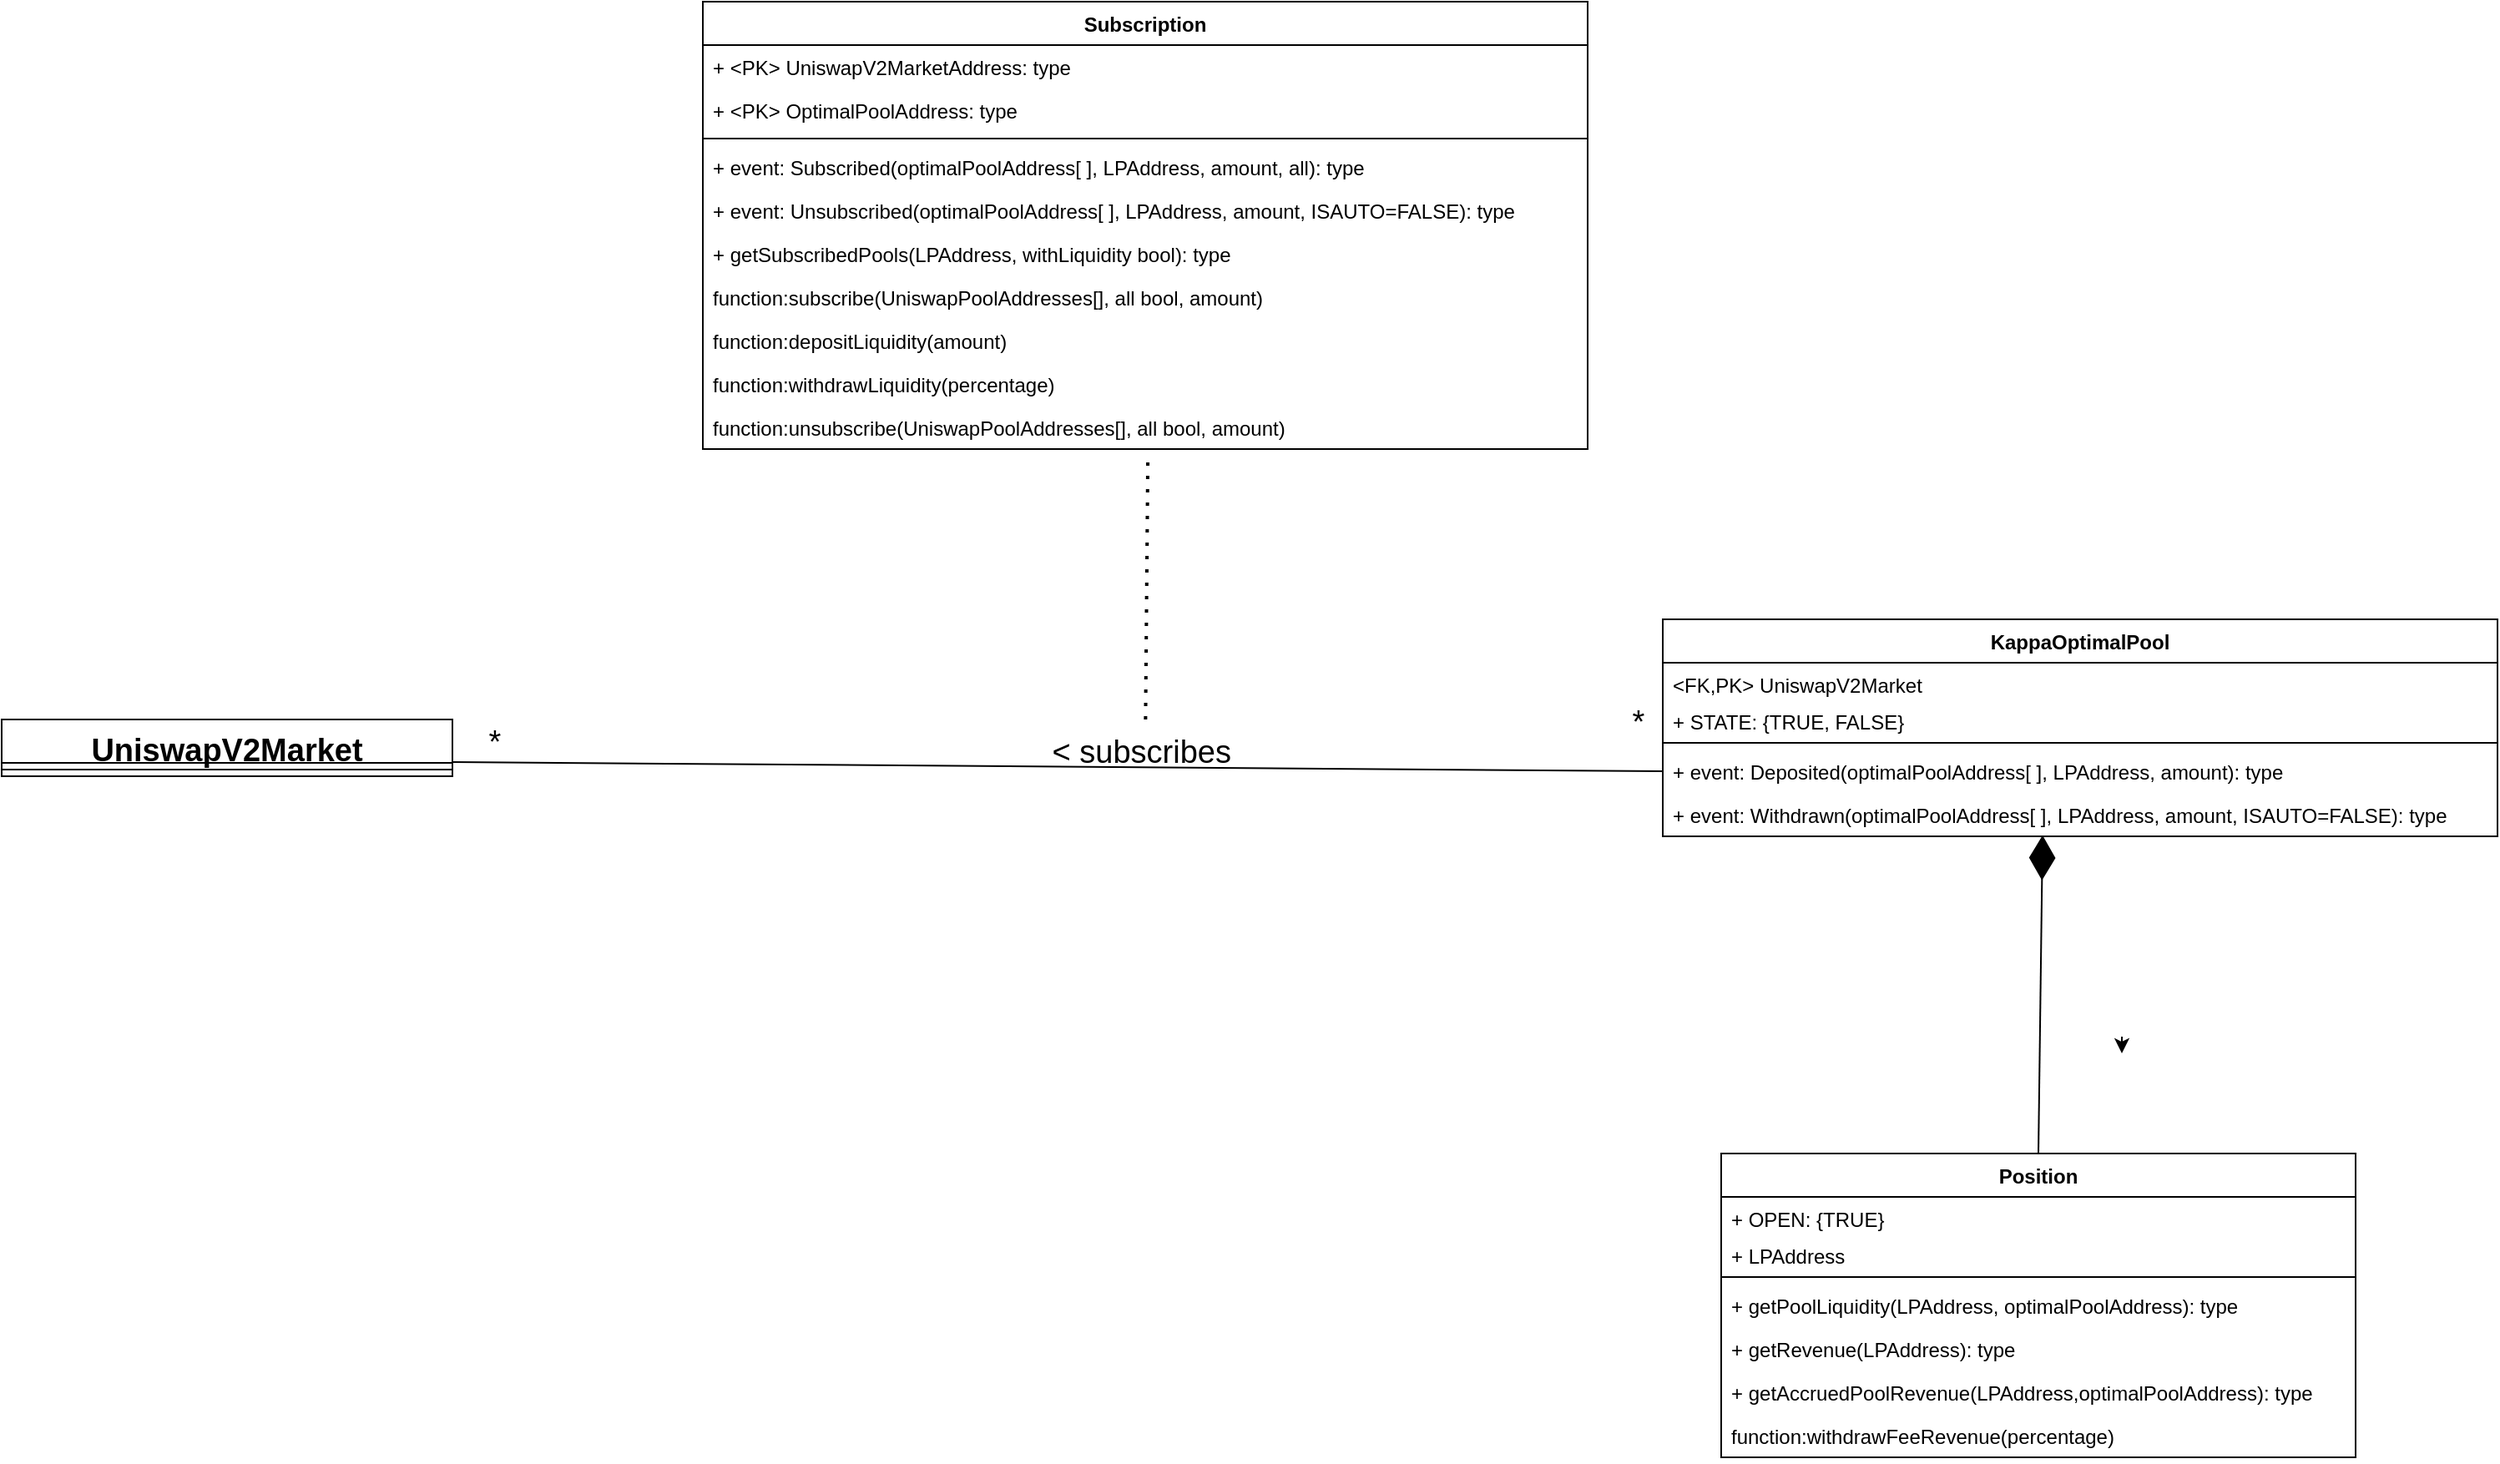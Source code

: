 <mxfile>
    <diagram id="oTtM3KuxKOGGRTNgtILM" name="Page-1">
        <mxGraphModel dx="828" dy="2129" grid="1" gridSize="10" guides="1" tooltips="1" connect="1" arrows="1" fold="1" page="1" pageScale="1" pageWidth="850" pageHeight="1100" math="0" shadow="0">
            <root>
                <mxCell id="0"/>
                <mxCell id="1" parent="0"/>
                <mxCell id="6" value="KappaOptimalPool" style="swimlane;fontStyle=1;align=center;verticalAlign=top;childLayout=stackLayout;horizontal=1;startSize=26;horizontalStack=0;resizeParent=1;resizeParentMax=0;resizeLast=0;collapsible=1;marginBottom=0;" parent="1" vertex="1">
                    <mxGeometry x="1395" y="-70" width="500" height="130" as="geometry"/>
                </mxCell>
                <mxCell id="120" value="&lt;FK,PK&gt; UniswapV2Market" style="text;strokeColor=none;fillColor=none;align=left;verticalAlign=top;spacingLeft=4;spacingRight=4;overflow=hidden;rotatable=0;points=[[0,0.5],[1,0.5]];portConstraint=eastwest;" parent="6" vertex="1">
                    <mxGeometry y="26" width="500" height="22" as="geometry"/>
                </mxCell>
                <mxCell id="149" value="+ STATE: {TRUE, FALSE}" style="text;strokeColor=none;fillColor=none;align=left;verticalAlign=top;spacingLeft=4;spacingRight=4;overflow=hidden;rotatable=0;points=[[0,0.5],[1,0.5]];portConstraint=eastwest;" vertex="1" parent="6">
                    <mxGeometry y="48" width="500" height="22" as="geometry"/>
                </mxCell>
                <mxCell id="8" value="" style="line;strokeWidth=1;fillColor=none;align=left;verticalAlign=middle;spacingTop=-1;spacingLeft=3;spacingRight=3;rotatable=0;labelPosition=right;points=[];portConstraint=eastwest;strokeColor=inherit;" parent="6" vertex="1">
                    <mxGeometry y="70" width="500" height="8" as="geometry"/>
                </mxCell>
                <mxCell id="38" value="+ event: Deposited(optimalPoolAddress[ ], LPAddress, amount): type" style="text;strokeColor=none;fillColor=none;align=left;verticalAlign=top;spacingLeft=4;spacingRight=4;overflow=hidden;rotatable=0;points=[[0,0.5],[1,0.5]];portConstraint=eastwest;" parent="6" vertex="1">
                    <mxGeometry y="78" width="500" height="26" as="geometry"/>
                </mxCell>
                <mxCell id="96" value="+ event: Withdrawn(optimalPoolAddress[ ], LPAddress, amount, ISAUTO=FALSE): type" style="text;strokeColor=none;fillColor=none;align=left;verticalAlign=top;spacingLeft=4;spacingRight=4;overflow=hidden;rotatable=0;points=[[0,0.5],[1,0.5]];portConstraint=eastwest;" parent="6" vertex="1">
                    <mxGeometry y="104" width="500" height="26" as="geometry"/>
                </mxCell>
                <mxCell id="10" value="Subscription&#10;" style="swimlane;fontStyle=1;align=center;verticalAlign=top;childLayout=stackLayout;horizontal=1;startSize=26;horizontalStack=0;resizeParent=1;resizeParentMax=0;resizeLast=0;collapsible=1;marginBottom=0;" parent="1" vertex="1">
                    <mxGeometry x="820" y="-440" width="530" height="268" as="geometry"/>
                </mxCell>
                <mxCell id="86" value="+ &lt;PK&gt; UniswapV2MarketAddress: type" style="text;strokeColor=none;fillColor=none;align=left;verticalAlign=top;spacingLeft=4;spacingRight=4;overflow=hidden;rotatable=0;points=[[0,0.5],[1,0.5]];portConstraint=eastwest;" parent="10" vertex="1">
                    <mxGeometry y="26" width="530" height="26" as="geometry"/>
                </mxCell>
                <mxCell id="95" value="+ &lt;PK&gt; OptimalPoolAddress: type" style="text;strokeColor=none;fillColor=none;align=left;verticalAlign=top;spacingLeft=4;spacingRight=4;overflow=hidden;rotatable=0;points=[[0,0.5],[1,0.5]];portConstraint=eastwest;" parent="10" vertex="1">
                    <mxGeometry y="52" width="530" height="26" as="geometry"/>
                </mxCell>
                <mxCell id="12" value="" style="line;strokeWidth=1;fillColor=none;align=left;verticalAlign=middle;spacingTop=-1;spacingLeft=3;spacingRight=3;rotatable=0;labelPosition=right;points=[];portConstraint=eastwest;strokeColor=inherit;" parent="10" vertex="1">
                    <mxGeometry y="78" width="530" height="8" as="geometry"/>
                </mxCell>
                <mxCell id="36" value="+ event: Subscribed(optimalPoolAddress[ ], LPAddress, amount, all): type" style="text;strokeColor=none;fillColor=none;align=left;verticalAlign=top;spacingLeft=4;spacingRight=4;overflow=hidden;rotatable=0;points=[[0,0.5],[1,0.5]];portConstraint=eastwest;" parent="10" vertex="1">
                    <mxGeometry y="86" width="530" height="26" as="geometry"/>
                </mxCell>
                <mxCell id="40" value="+ event: Unsubscribed(optimalPoolAddress[ ], LPAddress, amount, ISAUTO=FALSE): type" style="text;strokeColor=none;fillColor=none;align=left;verticalAlign=top;spacingLeft=4;spacingRight=4;overflow=hidden;rotatable=0;points=[[0,0.5],[1,0.5]];portConstraint=eastwest;" parent="10" vertex="1">
                    <mxGeometry y="112" width="530" height="26" as="geometry"/>
                </mxCell>
                <mxCell id="17" value="+ getSubscribedPools(LPAddress, withLiquidity bool): type" style="text;strokeColor=none;fillColor=none;align=left;verticalAlign=top;spacingLeft=4;spacingRight=4;overflow=hidden;rotatable=0;points=[[0,0.5],[1,0.5]];portConstraint=eastwest;" parent="10" vertex="1">
                    <mxGeometry y="138" width="530" height="26" as="geometry"/>
                </mxCell>
                <mxCell id="13" value="function:subscribe(UniswapPoolAddresses[], all bool, amount)" style="text;strokeColor=none;fillColor=none;align=left;verticalAlign=top;spacingLeft=4;spacingRight=4;overflow=hidden;rotatable=0;points=[[0,0.5],[1,0.5]];portConstraint=eastwest;" parent="10" vertex="1">
                    <mxGeometry y="164" width="530" height="26" as="geometry"/>
                </mxCell>
                <mxCell id="29" value="function:depositLiquidity(amount)" style="text;strokeColor=none;fillColor=none;align=left;verticalAlign=top;spacingLeft=4;spacingRight=4;overflow=hidden;rotatable=0;points=[[0,0.5],[1,0.5]];portConstraint=eastwest;" parent="10" vertex="1">
                    <mxGeometry y="190" width="530" height="26" as="geometry"/>
                </mxCell>
                <mxCell id="24" value="function:withdrawLiquidity(percentage)" style="text;strokeColor=none;fillColor=none;align=left;verticalAlign=top;spacingLeft=4;spacingRight=4;overflow=hidden;rotatable=0;points=[[0,0.5],[1,0.5]];portConstraint=eastwest;" parent="10" vertex="1">
                    <mxGeometry y="216" width="530" height="26" as="geometry"/>
                </mxCell>
                <mxCell id="20" value="function:unsubscribe(UniswapPoolAddresses[], all bool, amount)" style="text;strokeColor=none;fillColor=none;align=left;verticalAlign=top;spacingLeft=4;spacingRight=4;overflow=hidden;rotatable=0;points=[[0,0.5],[1,0.5]];portConstraint=eastwest;" parent="10" vertex="1">
                    <mxGeometry y="242" width="530" height="26" as="geometry"/>
                </mxCell>
                <mxCell id="134" style="edgeStyle=none;html=1;fontSize=19;" parent="1" edge="1">
                    <mxGeometry relative="1" as="geometry">
                        <mxPoint x="1670" y="190" as="targetPoint"/>
                        <mxPoint x="1670" y="180" as="sourcePoint"/>
                        <Array as="points"/>
                    </mxGeometry>
                </mxCell>
                <mxCell id="121" value="Position" style="swimlane;fontStyle=1;align=center;verticalAlign=top;childLayout=stackLayout;horizontal=1;startSize=26;horizontalStack=0;resizeParent=1;resizeParentMax=0;resizeLast=0;collapsible=1;marginBottom=0;" parent="1" vertex="1">
                    <mxGeometry x="1430" y="250" width="380" height="182" as="geometry"/>
                </mxCell>
                <mxCell id="123" value="+ OPEN: {TRUE}" style="text;strokeColor=none;fillColor=none;align=left;verticalAlign=top;spacingLeft=4;spacingRight=4;overflow=hidden;rotatable=0;points=[[0,0.5],[1,0.5]];portConstraint=eastwest;" parent="121" vertex="1">
                    <mxGeometry y="26" width="380" height="22" as="geometry"/>
                </mxCell>
                <mxCell id="147" value="+ LPAddress" style="text;strokeColor=none;fillColor=none;align=left;verticalAlign=top;spacingLeft=4;spacingRight=4;overflow=hidden;rotatable=0;points=[[0,0.5],[1,0.5]];portConstraint=eastwest;" vertex="1" parent="121">
                    <mxGeometry y="48" width="380" height="22" as="geometry"/>
                </mxCell>
                <mxCell id="124" value="" style="line;strokeWidth=1;fillColor=none;align=left;verticalAlign=middle;spacingTop=-1;spacingLeft=3;spacingRight=3;rotatable=0;labelPosition=right;points=[];portConstraint=eastwest;strokeColor=inherit;" parent="121" vertex="1">
                    <mxGeometry y="70" width="380" height="8" as="geometry"/>
                </mxCell>
                <mxCell id="31" value="+ getPoolLiquidity(LPAddress, optimalPoolAddress): type" style="text;strokeColor=none;fillColor=none;align=left;verticalAlign=top;spacingLeft=4;spacingRight=4;overflow=hidden;rotatable=0;points=[[0,0.5],[1,0.5]];portConstraint=eastwest;" parent="121" vertex="1">
                    <mxGeometry y="78" width="380" height="26" as="geometry"/>
                </mxCell>
                <mxCell id="33" value="+ getRevenue(LPAddress): type" style="text;strokeColor=none;fillColor=none;align=left;verticalAlign=top;spacingLeft=4;spacingRight=4;overflow=hidden;rotatable=0;points=[[0,0.5],[1,0.5]];portConstraint=eastwest;" parent="121" vertex="1">
                    <mxGeometry y="104" width="380" height="26" as="geometry"/>
                </mxCell>
                <mxCell id="34" value="+ getAccruedPoolRevenue(LPAddress,optimalPoolAddress): type" style="text;strokeColor=none;fillColor=none;align=left;verticalAlign=top;spacingLeft=4;spacingRight=4;overflow=hidden;rotatable=0;points=[[0,0.5],[1,0.5]];portConstraint=eastwest;" parent="121" vertex="1">
                    <mxGeometry y="130" width="380" height="26" as="geometry"/>
                </mxCell>
                <mxCell id="23" value="function:withdrawFeeRevenue(percentage)" style="text;strokeColor=none;fillColor=none;align=left;verticalAlign=top;spacingLeft=4;spacingRight=4;overflow=hidden;rotatable=0;points=[[0,0.5],[1,0.5]];portConstraint=eastwest;" parent="121" vertex="1">
                    <mxGeometry y="156" width="380" height="26" as="geometry"/>
                </mxCell>
                <mxCell id="135" value="" style="endArrow=none;html=1;fontSize=19;entryX=0;entryY=0.5;entryDx=0;entryDy=0;exitX=1;exitY=0.75;exitDx=0;exitDy=0;" parent="1" target="38" edge="1" source="140">
                    <mxGeometry width="50" height="50" relative="1" as="geometry">
                        <mxPoint x="678.11" y="33.924" as="sourcePoint"/>
                        <mxPoint x="1230" y="60" as="targetPoint"/>
                        <Array as="points"/>
                    </mxGeometry>
                </mxCell>
                <mxCell id="137" value="&amp;lt; subscribes&amp;nbsp;" style="text;html=1;align=center;verticalAlign=middle;resizable=0;points=[];autosize=1;strokeColor=none;fillColor=none;fontSize=19;" parent="1" vertex="1">
                    <mxGeometry x="1015" y="-10" width="140" height="40" as="geometry"/>
                </mxCell>
                <mxCell id="138" value="*" style="text;html=1;align=center;verticalAlign=middle;resizable=0;points=[];autosize=1;strokeColor=none;fillColor=none;fontSize=19;" parent="1" vertex="1">
                    <mxGeometry x="680" y="-16" width="30" height="40" as="geometry"/>
                </mxCell>
                <mxCell id="139" value="*" style="text;html=1;align=center;verticalAlign=middle;resizable=0;points=[];autosize=1;strokeColor=none;fillColor=none;fontSize=19;" parent="1" vertex="1">
                    <mxGeometry x="1365" y="-28" width="30" height="40" as="geometry"/>
                </mxCell>
                <mxCell id="140" value="UniswapV2Market" style="swimlane;fontStyle=1;align=center;verticalAlign=top;childLayout=stackLayout;horizontal=1;startSize=26;horizontalStack=0;resizeParent=1;resizeParentMax=0;resizeLast=0;collapsible=1;marginBottom=0;fontSize=19;" parent="1" vertex="1">
                    <mxGeometry x="400" y="-10" width="270" height="34" as="geometry"/>
                </mxCell>
                <mxCell id="142" value="" style="line;strokeWidth=1;fillColor=none;align=left;verticalAlign=middle;spacingTop=-1;spacingLeft=3;spacingRight=3;rotatable=0;labelPosition=right;points=[];portConstraint=eastwest;strokeColor=inherit;fontSize=19;" parent="140" vertex="1">
                    <mxGeometry y="26" width="270" height="8" as="geometry"/>
                </mxCell>
                <mxCell id="144" value="" style="endArrow=none;dashed=1;html=1;dashPattern=1 3;strokeWidth=2;fontSize=19;entryX=0.503;entryY=1.111;entryDx=0;entryDy=0;entryPerimeter=0;" parent="1" source="137" target="20" edge="1">
                    <mxGeometry width="50" height="50" relative="1" as="geometry">
                        <mxPoint x="850" y="110" as="sourcePoint"/>
                        <mxPoint x="900" y="60" as="targetPoint"/>
                    </mxGeometry>
                </mxCell>
                <mxCell id="146" value="" style="endArrow=diamondThin;endFill=1;endSize=24;html=1;entryX=0.455;entryY=0.978;entryDx=0;entryDy=0;entryPerimeter=0;exitX=0.5;exitY=0;exitDx=0;exitDy=0;" edge="1" parent="1" source="121" target="96">
                    <mxGeometry width="160" relative="1" as="geometry">
                        <mxPoint x="1520" y="220" as="sourcePoint"/>
                        <mxPoint x="1680" y="220" as="targetPoint"/>
                    </mxGeometry>
                </mxCell>
            </root>
        </mxGraphModel>
    </diagram>
</mxfile>